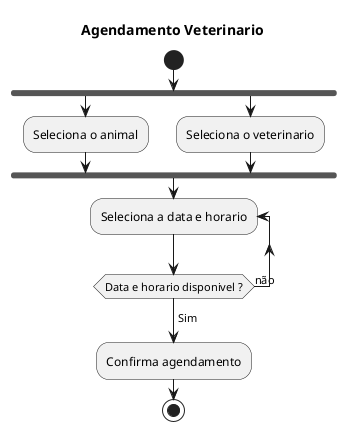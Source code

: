 @startuml AgendamentoVeterinario

title Agendamento Veterinario

start

fork
    :Seleciona o animal;
fork again
    :Seleciona o veterinario;
end fork
repeat :Seleciona a data e horario;
repeat while (Data e horario disponivel ?) is (não)
-> Sim;
:Confirma agendamento;
stop

@enduml

@startuml CadastroDeCliente

title Cadastro de Cliente

start

: Usuário insere dados;
: Sistema consulta cadastro;
switch (Conta existe ?)
 case (Existe)
  : Mensagem "cadastro já existe";
 end
 case (Não existe)
  repeat
   : Sistema solicita preenchimento dos dados de cadastro;
   : Usuário preenche os dados;
   : Sistema valida dados preenchidos;
  repeat while (Dados corretos ?) is (Mensagem de erro)
  : Salva os dados no BD;
  : Mensagem "cadastro efetuado com sucesso";
endswitch

end

@enduml

@startuml CadastroDeAnimal

title Cadastro de Animal

start

 repeat :Usuário preenche SBB (Registro do equino);
  :Sistema valida SBB;
  backward: Sistema exibe erro SBB ja existe no banco;
 repeat while (SBB ja existe no banco ?) is (Existe)
 -> Não existe;
 :Sistema libera preenchimento dos demais campos;
  repeat :Usuário preenche campos e clica no botão salvar;
  repeat while (Campos preenchidos corretamente ?) is (Incorretos)
  -> Corretos;
  :Sistema salva informações no BD;
  :Sistema retorna mensagem de sucesso;

end

@enduml

@startuml CadastroDeServico

title Cadastro de Serviço

start

 repeat :Usuário preenche serviço que deseja realizar;
  :Sistema valida o serviço;
  backward: Sistema exibe o erro informando que o serviço ja está cadastrado;
 repeat while (Este serviço já existe no banco ?) is (Cadastro existe)
 -> Não existe;
 :Sistema libera preenchimento dos demais campos;
  repeat :Usuário preenche campos e clica no botão salvar;
  repeat while (Campos preenchidos corretamente ?) is (Campos incorretos)
  -> Corretos;
  :Sistema salva informações no Banco de Dados;
  :Sistema retorna mensagem de sucesso;

end

@enduml

@startuml RelatorioDeClientes

title Relatório de Clientes

start

: Usuário seleciona filtros para o relatório;
: Sistema realiza consulta no banco;
: Banco verifica se existem retornos da consulta;
if(Existe retorno ?) is (sim) then
: Sistema monta retornos da consulta;
: Sistema exibe dados para usuário;
stop
else
-> não;
: Sistema exibe dados não encontrados;

stop

@enduml